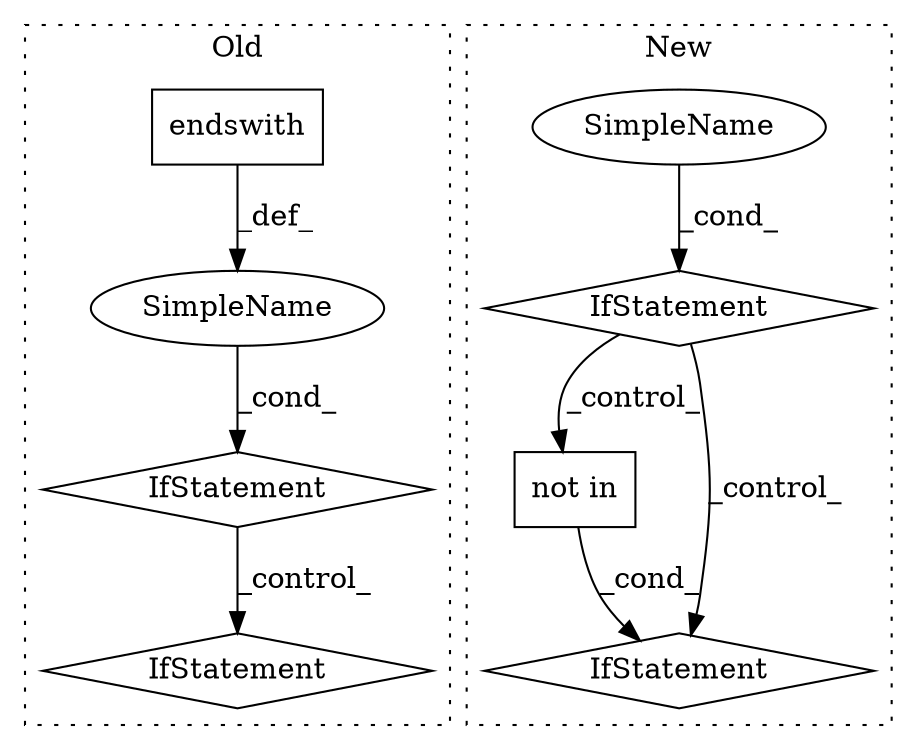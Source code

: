 digraph G {
subgraph cluster0 {
1 [label="endswith" a="32" s="2135,2162" l="9,1" shape="box"];
4 [label="IfStatement" a="25" s="2202" l="3" shape="diamond"];
7 [label="SimpleName" a="42" s="" l="" shape="ellipse"];
8 [label="IfStatement" a="25" s="2094,2163" l="4,2" shape="diamond"];
label = "Old";
style="dotted";
}
subgraph cluster1 {
2 [label="not in" a="108" s="2154" l="35" shape="box"];
3 [label="IfStatement" a="25" s="2057,2077" l="4,2" shape="diamond"];
5 [label="SimpleName" a="42" s="" l="" shape="ellipse"];
6 [label="IfStatement" a="25" s="2142,2189" l="12,2" shape="diamond"];
label = "New";
style="dotted";
}
1 -> 7 [label="_def_"];
2 -> 6 [label="_cond_"];
3 -> 6 [label="_control_"];
3 -> 2 [label="_control_"];
5 -> 3 [label="_cond_"];
7 -> 8 [label="_cond_"];
8 -> 4 [label="_control_"];
}
